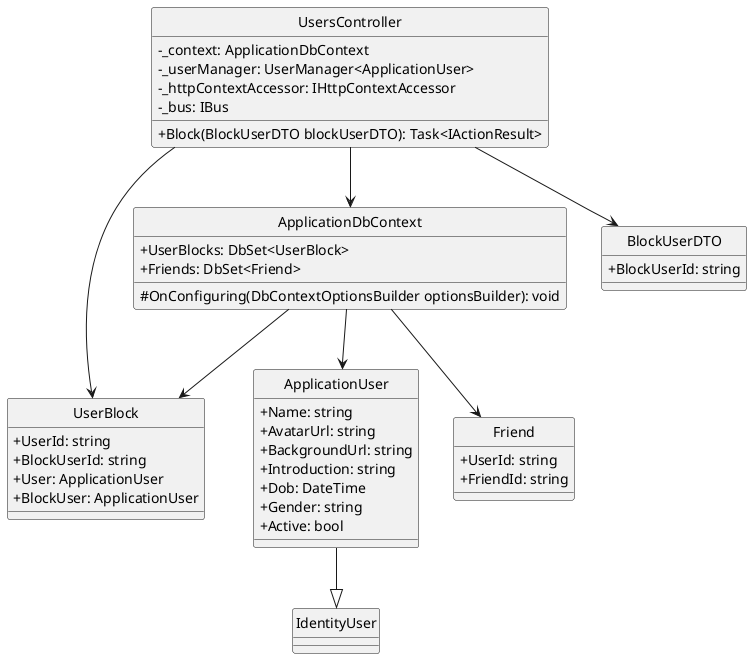 @startuml blockUser
hide circle
skinparam classAttributeIconSize 0
class UsersController {
    - _context: ApplicationDbContext
    - _userManager: UserManager<ApplicationUser>
    - _httpContextAccessor: IHttpContextAccessor
    - _bus: IBus
    + Block(BlockUserDTO blockUserDTO): Task<IActionResult>
}

class ApplicationDbContext {
    + UserBlocks: DbSet<UserBlock>
    + Friends: DbSet<Friend>
    # OnConfiguring(DbContextOptionsBuilder optionsBuilder): void
}
class UserBlock{
    + UserId: string
    + BlockUserId: string
    + User: ApplicationUser
    + BlockUser: ApplicationUser
}

class BlockUserDTO {
    + BlockUserId: string
}


class ApplicationUser {
    + Name: string
    + AvatarUrl: string
    + BackgroundUrl: string
    + Introduction: string
    + Dob: DateTime
    + Gender: string
    + Active: bool
}
class Friend{
    + UserId: string
    + FriendId: string
}

class IdentityUser

UsersController --> ApplicationDbContext
UsersController --> BlockUserDTO
ApplicationDbContext --> ApplicationUser
UsersController --> UserBlock
ApplicationDbContext --> UserBlock
ApplicationDbContext --> Friend
ApplicationUser --|> IdentityUser
@enduml